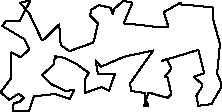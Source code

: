 unitsize(0.001cm);
// 22639.1
draw((2995,264)--(3062,329));
draw((3062,329)--(2993,624));
draw((2993,624)--(2944,632));
draw((2944,632)--(3060,781));
draw((3060,781)--(3023,871));
draw((3023,871)--(2982,949));
draw((2982,949)--(2901,920));
draw((2901,920)--(3332,1049));
draw((3332,1049)--(3535,1112));
draw((3535,1112)--(3642,699));
draw((3642,699)--(3452,637));
draw((3452,637)--(3599,514));
draw((3599,514)--(3600,459));
draw((3600,459)--(3503,301));
draw((3503,301)--(3538,125));
draw((3538,125)--(3766,154));
draw((3766,154)--(3946,459));
draw((3946,459)--(3935,540));
draw((3935,540)--(3868,697));
draw((3868,697)--(3918,1217));
draw((3918,1217)--(3805,1619));
draw((3805,1619)--(3786,1862));
draw((3786,1862)--(3373,1902));
draw((3373,1902)--(3248,1906));
draw((3248,1906)--(3220,1945));
draw((3220,1945)--(2927,1777));
draw((2927,1777)--(3007,1524));
draw((3007,1524)--(2834,1512));
draw((2834,1512)--(2356,1568));
draw((2356,1568)--(2221,1578));
draw((2221,1578)--(2374,1944));
draw((2374,1944)--(2214,1977));
draw((2214,1977)--(2050,1833));
draw((2050,1833)--(2028,1736));
draw((2028,1736)--(1994,1852));
draw((1994,1852)--(1787,1902));
draw((1787,1902)--(1646,1817));
draw((1646,1817)--(1632,1742));
draw((1632,1742)--(1623,1723));
draw((1623,1723)--(1768,1578));
draw((1768,1578)--(1699,1294));
draw((1699,1294)--(1677,1238));
draw((1677,1238)--(1264,1090));
draw((1264,1090)--(1109,1196));
draw((1109,1196)--(1082,1561));
draw((1082,1561)--(811,1295));
draw((811,1295)--(778,1282));
draw((778,1282)--(555,1753));
draw((555,1753)--(394,1944));
draw((394,1944)--(571,1982));
draw((571,1982)--(386,1616));
draw((386,1616)--(149,1629));
draw((149,1629)--(80,1533));
draw((80,1533)--(464,1302));
draw((464,1302)--(555,1121));
draw((555,1121)--(401,980));
draw((401,980)--(241,1069));
draw((241,1069)--(235,1059));
draw((235,1059)--(240,619));
draw((240,619)--(47,363));
draw((47,363)--(202,233));
draw((202,233)--(366,339));
draw((366,339)--(460,267));
draw((460,267)--(387,199));
draw((387,199)--(278,165));
draw((278,165)--(264,36));
draw((264,36)--(547,25));
draw((547,25)--(634,294));
draw((634,294)--(1017,333));
draw((1017,333)--(1272,246));
draw((1272,246)--(1346,408));
draw((1346,408)--(1203,385));
draw((1203,385)--(931,512));
draw((931,512)--(781,670));
draw((781,670)--(981,848));
draw((981,848)--(997,942));
draw((997,942)--(1021,962));
draw((1021,962)--(1009,1001));
draw((1009,1001)--(1179,969));
draw((1179,969)--(1393,859));
draw((1393,859)--(1604,706));
draw((1604,706)--(1529,581));
draw((1529,581)--(1541,354));
draw((1541,354)--(1828,456));
draw((1828,456)--(1962,389));
draw((1962,389)--(2067,694));
draw((2067,694)--(1766,678));
draw((1766,678)--(1766,692));
draw((1766,692)--(1725,927));
draw((1725,927)--(1819,814));
draw((1819,814)--(2223,990));
draw((2223,990)--(2740,1101));
draw((2740,1101)--(2334,523));
draw((2334,523)--(2347,388));
draw((2347,388)--(2597,349));
draw((2597,349)--(2592,248));
draw((2592,248)--(2656,128));
draw((2656,128)--(2581,121));
draw((2581,121)--(2658,360));
draw((2658,360)--(2995,264));
